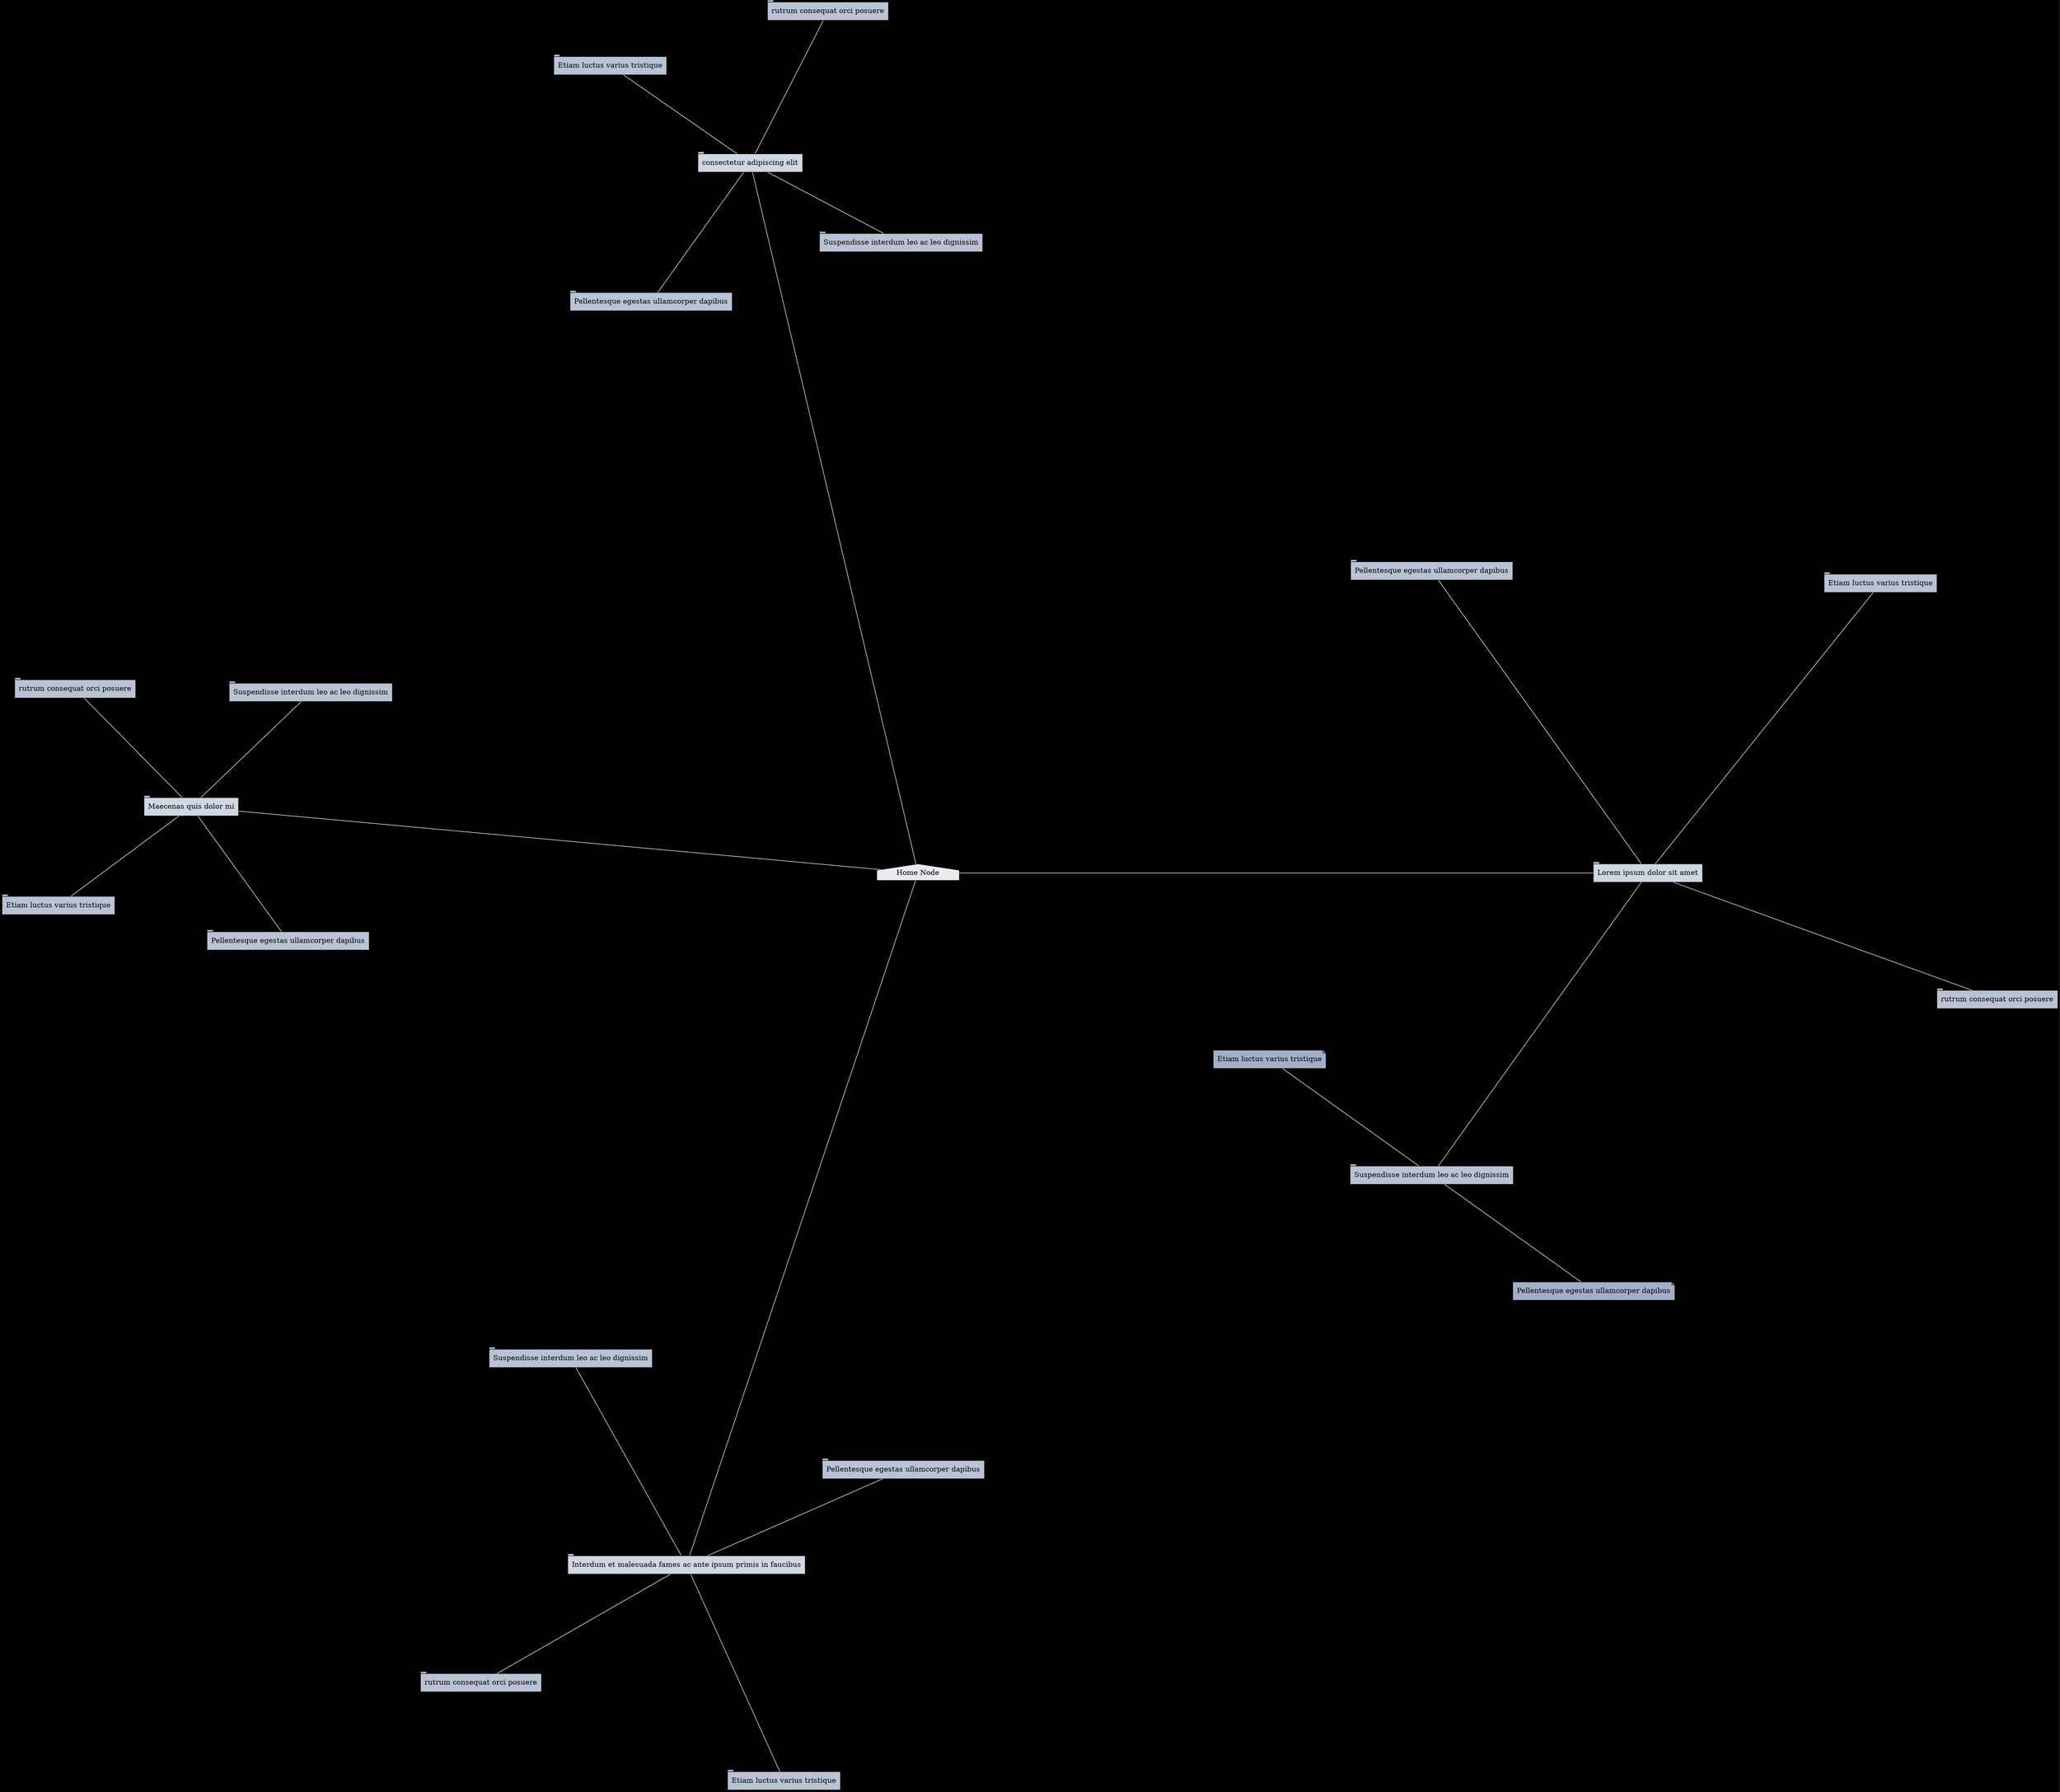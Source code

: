 /*
--> color scheme: royal blue monochrome
(1) #e7ebf1
(2) #d0d7e3
(3) #b9c3d5
(4) #a2afc7
(5) #8b9bb9
(6) #7387ab
(7) #5c739d
(8) #455f8f
(9) #2e4b81
(10) #173773
(11) #002366 (royal-blue)
(12) #00205d
(13) #001d54
(14) #001a4b
(15) #001741
(16) #001438
(17) #00102f
(18) #000d26
(19) #000a1c
*/
graph {
  graph [layout=circo, bgcolor=black /*, splines=ortho, nodesep=1*/]
  edge [color=white]
  node [shape=tab, style=filled]
  home[shape=house, fillcolor="#e7ebf1",
       label="Home Node"]
  node1[fillcolor="#d0d7e3",
        label="Lorem ipsum dolor sit amet"]
  node2[fillcolor="#d0d7e3",
        label="consectetur adipiscing elit"]
  node3[fillcolor="#d0d7e3",
        label="Maecenas quis dolor mi"]
  node4[fillcolor="#d0d7e3",
        label="Interdum et malesuada fames ac ante ipsum primis in faucibus"]
  home -- {node1, node2, node3, node4}
  node11[fillcolor="#b9c3d5",
         label="Suspendisse interdum leo ac leo dignissim"]
  node12[fillcolor="#b9c3d5",
         label="rutrum consequat orci posuere"]
  node13[fillcolor="#b9c3d5",
         label="Etiam luctus varius tristique"]
  node14[fillcolor="#b9c3d5",
         label="Pellentesque egestas ullamcorper dapibus"]
  node1 -- {node11, node12, node13, node14}
  node21[fillcolor="#b9c3d5",
         label="Suspendisse interdum leo ac leo dignissim"]
  node22[fillcolor="#b9c3d5",
         label="rutrum consequat orci posuere"]
  node23[fillcolor="#b9c3d5",
         label="Etiam luctus varius tristique"]
  node24[fillcolor="#b9c3d5",
         label="Pellentesque egestas ullamcorper dapibus"]
  node2 -- {node21, node22, node23, node24}
  node31[fillcolor="#b9c3d5",
         label="Suspendisse interdum leo ac leo dignissim"]
  node32[fillcolor="#b9c3d5",
         label="rutrum consequat orci posuere"]
  node33[fillcolor="#b9c3d5",
         label="Etiam luctus varius tristique"]
  node34[fillcolor="#b9c3d5",
         label="Pellentesque egestas ullamcorper dapibus"]
  node3 -- {node31, node32, node33, node34}
  node41[fillcolor="#b9c3d5",
         label="Suspendisse interdum leo ac leo dignissim"]
  node42[fillcolor="#b9c3d5",
         label="rutrum consequat orci posuere"]
  node43[fillcolor="#b9c3d5",
         label="Etiam luctus varius tristique"]
  node44[fillcolor="#b9c3d5",
         label="Pellentesque egestas ullamcorper dapibus"]
  node4 -- {node41, node42, node43, node44}
  node111[shape=note, fillcolor="#a2afc7",
         label="Etiam luctus varius tristique"]
  node112[shape=note, fillcolor="#a2afc7",
         label="Pellentesque egestas ullamcorper dapibus"]
  node11 -- {node111, node112}

}
